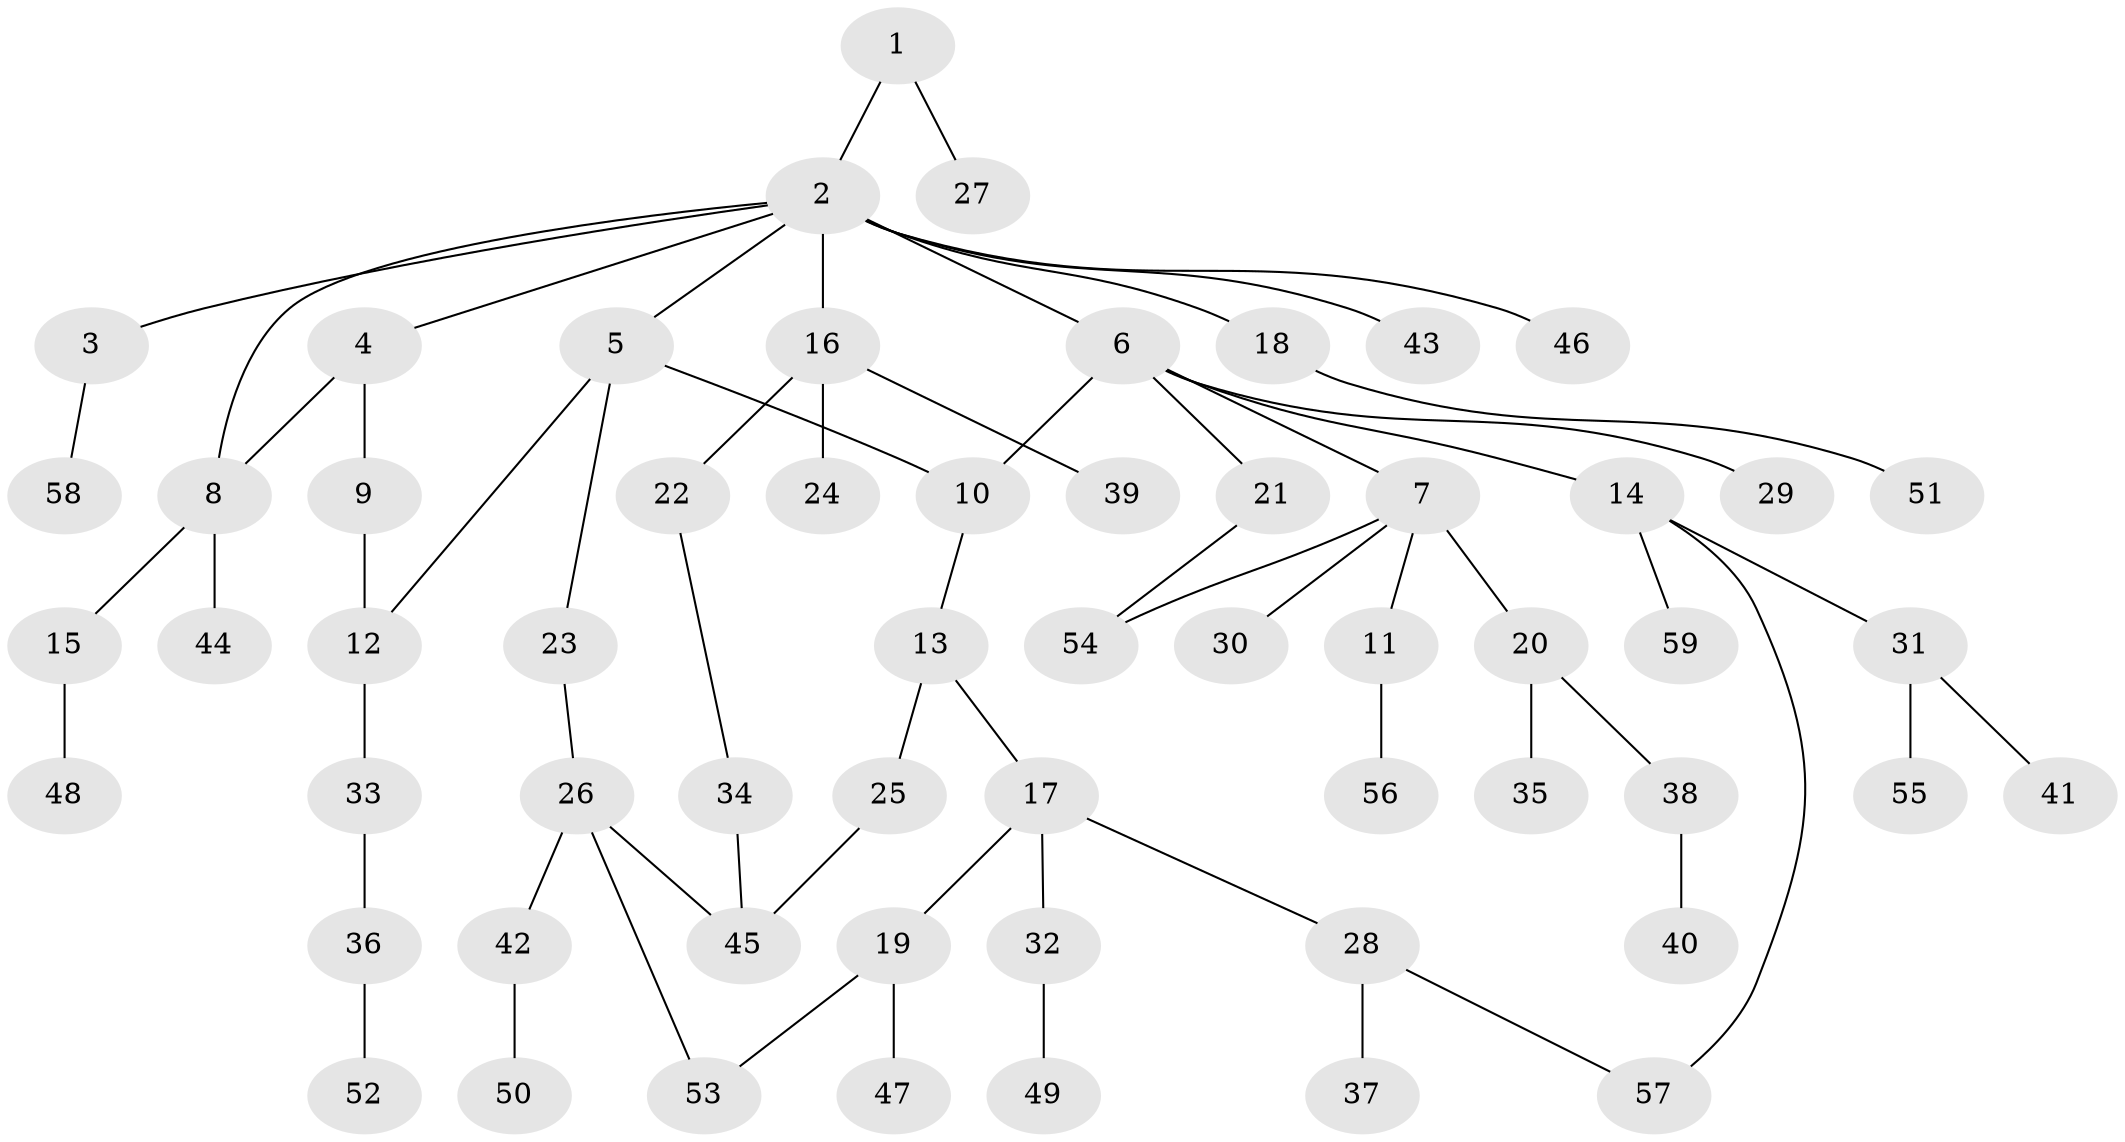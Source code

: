 // Generated by graph-tools (version 1.1) at 2025/10/02/27/25 16:10:51]
// undirected, 59 vertices, 66 edges
graph export_dot {
graph [start="1"]
  node [color=gray90,style=filled];
  1;
  2;
  3;
  4;
  5;
  6;
  7;
  8;
  9;
  10;
  11;
  12;
  13;
  14;
  15;
  16;
  17;
  18;
  19;
  20;
  21;
  22;
  23;
  24;
  25;
  26;
  27;
  28;
  29;
  30;
  31;
  32;
  33;
  34;
  35;
  36;
  37;
  38;
  39;
  40;
  41;
  42;
  43;
  44;
  45;
  46;
  47;
  48;
  49;
  50;
  51;
  52;
  53;
  54;
  55;
  56;
  57;
  58;
  59;
  1 -- 2;
  1 -- 27;
  2 -- 3;
  2 -- 4;
  2 -- 5;
  2 -- 6;
  2 -- 8;
  2 -- 16;
  2 -- 18;
  2 -- 43;
  2 -- 46;
  3 -- 58;
  4 -- 9;
  4 -- 8;
  5 -- 12;
  5 -- 23;
  5 -- 10;
  6 -- 7;
  6 -- 10;
  6 -- 14;
  6 -- 21;
  6 -- 29;
  7 -- 11;
  7 -- 20;
  7 -- 30;
  7 -- 54;
  8 -- 15;
  8 -- 44;
  9 -- 12;
  10 -- 13;
  11 -- 56;
  12 -- 33;
  13 -- 17;
  13 -- 25;
  14 -- 31;
  14 -- 59;
  14 -- 57;
  15 -- 48;
  16 -- 22;
  16 -- 24;
  16 -- 39;
  17 -- 19;
  17 -- 28;
  17 -- 32;
  18 -- 51;
  19 -- 47;
  19 -- 53;
  20 -- 35;
  20 -- 38;
  21 -- 54;
  22 -- 34;
  23 -- 26;
  25 -- 45;
  26 -- 42;
  26 -- 45;
  26 -- 53;
  28 -- 37;
  28 -- 57;
  31 -- 41;
  31 -- 55;
  32 -- 49;
  33 -- 36;
  34 -- 45;
  36 -- 52;
  38 -- 40;
  42 -- 50;
}
